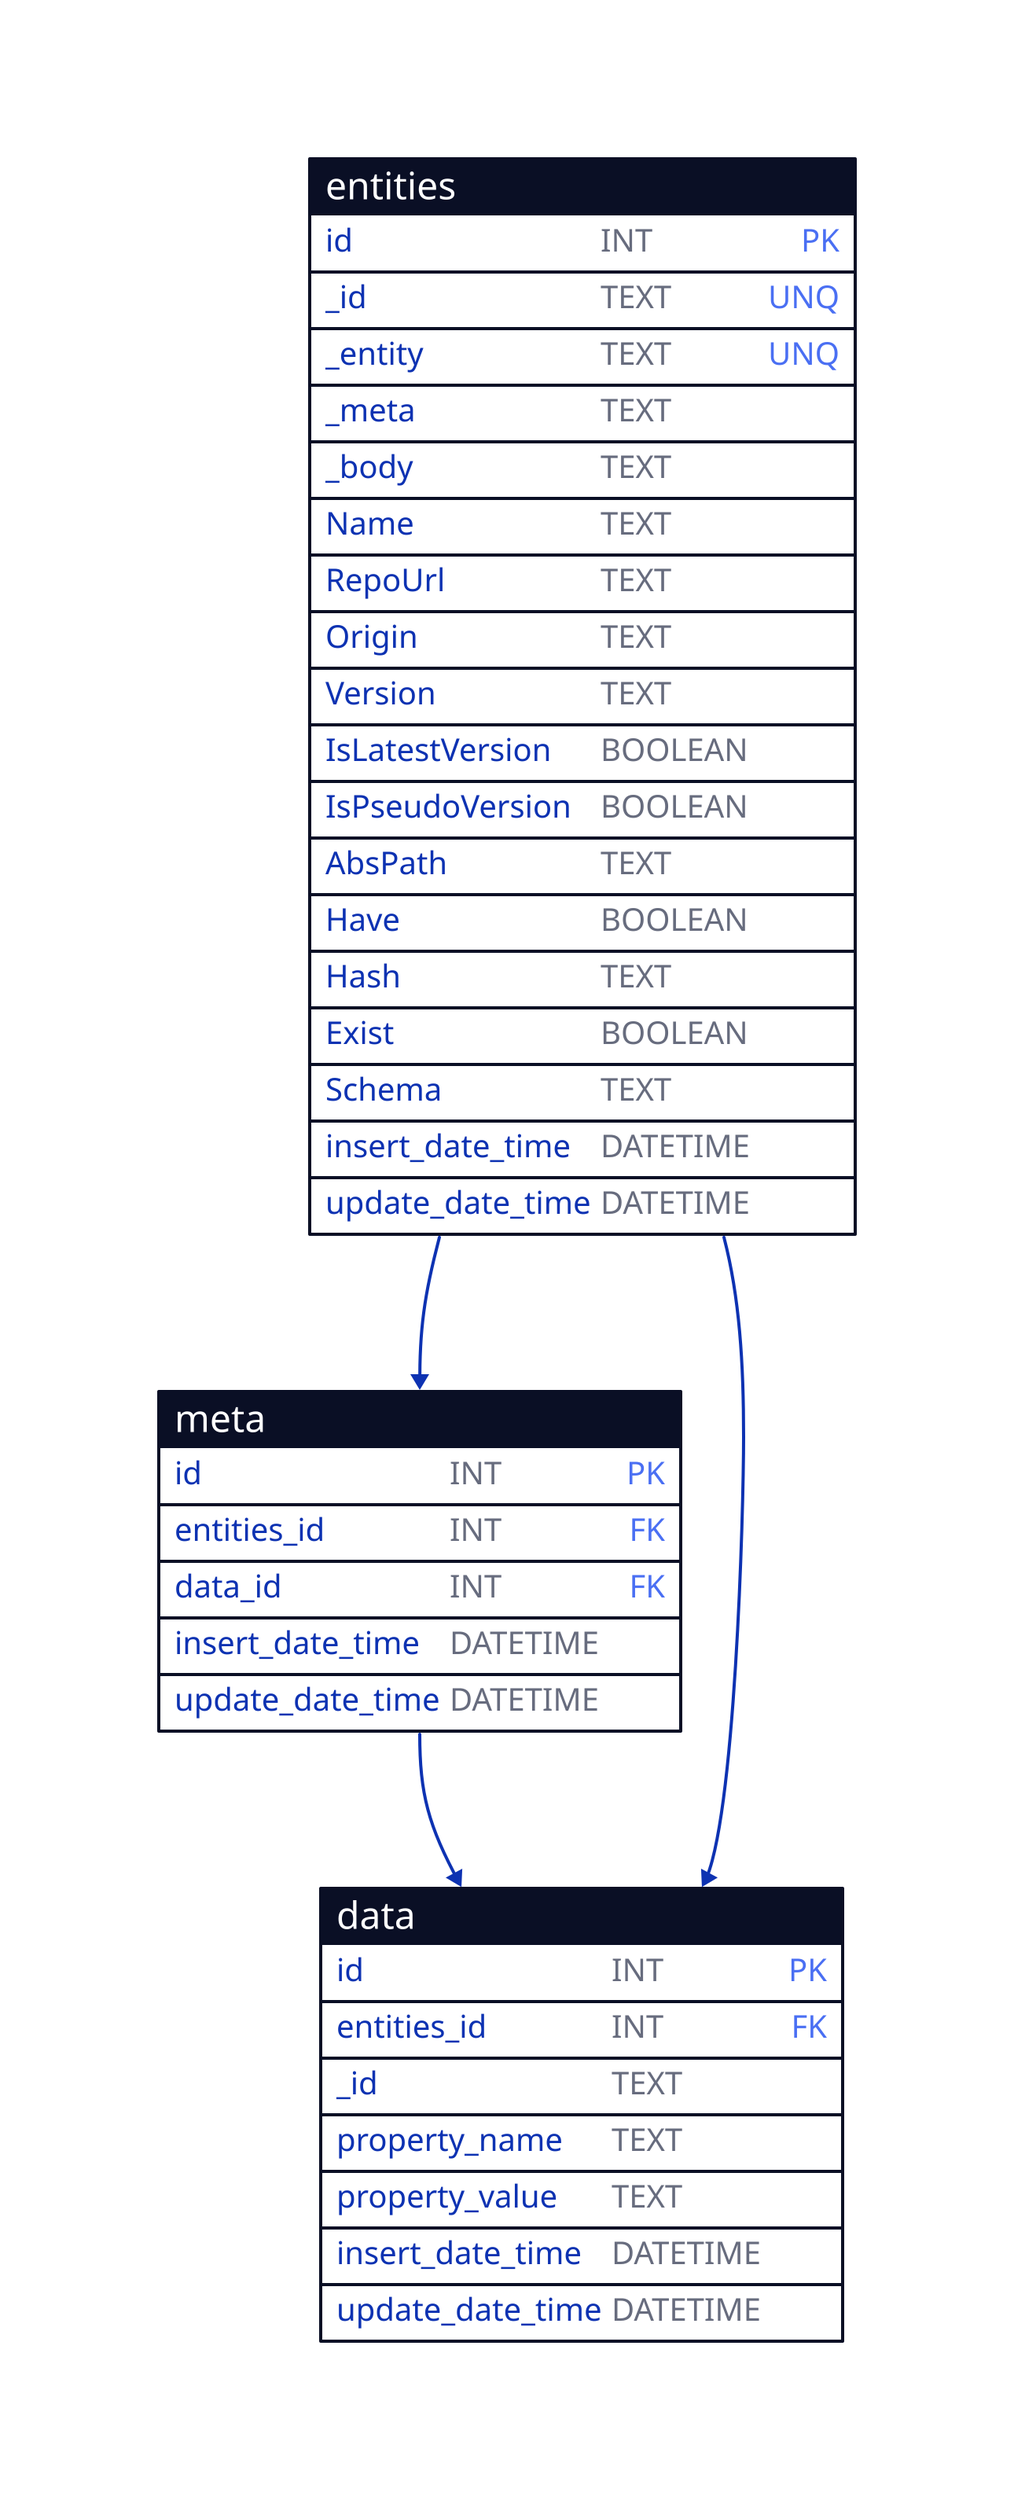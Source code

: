 entities: {
  shape: sql_table
  id: INT {constraint: primary_key}
  _id: TEXT {constraint: unique}
  _entity: TEXT {constraint: unique}
  _meta: TEXT
  _body: TEXT
  Name: TEXT
  RepoUrl: TEXT
  Origin: TEXT
  Version: TEXT
  IsLatestVersion: BOOLEAN
  IsPseudoVersion: BOOLEAN
  AbsPath: TEXT
  Have: BOOLEAN
  Hash: TEXT
  Exist: BOOLEAN
  Schema: TEXT
  insert_date_time: DATETIME
  update_date_time: DATETIME
}

meta: {
  shape: sql_table
  id: INT {constraint: primary_key}
  entities_id: INT {constraint: foreign_key}
  data_id: INT {constraint: foreign_key}
  insert_date_time: DATETIME
  update_date_time: DATETIME
}

data: {
  shape: sql_table
  id: INT {constraint: primary_key}
  entities_id: INT {constraint: foreign_key}
  _id: TEXT
  property_name: TEXT
  property_value: TEXT
  insert_date_time: DATETIME
  update_date_time: DATETIME
}

entities.id -> meta.entities_id
meta.data_id -> data.id
entities.id -> data.entities_id
